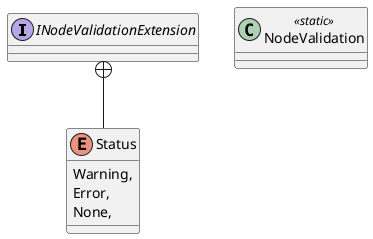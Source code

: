@startuml
interface INodeValidationExtension {
}
class NodeValidation <<static>> {
}
enum Status {
    Warning,
    Error,
    None,
}
INodeValidationExtension +-- Status
@enduml
